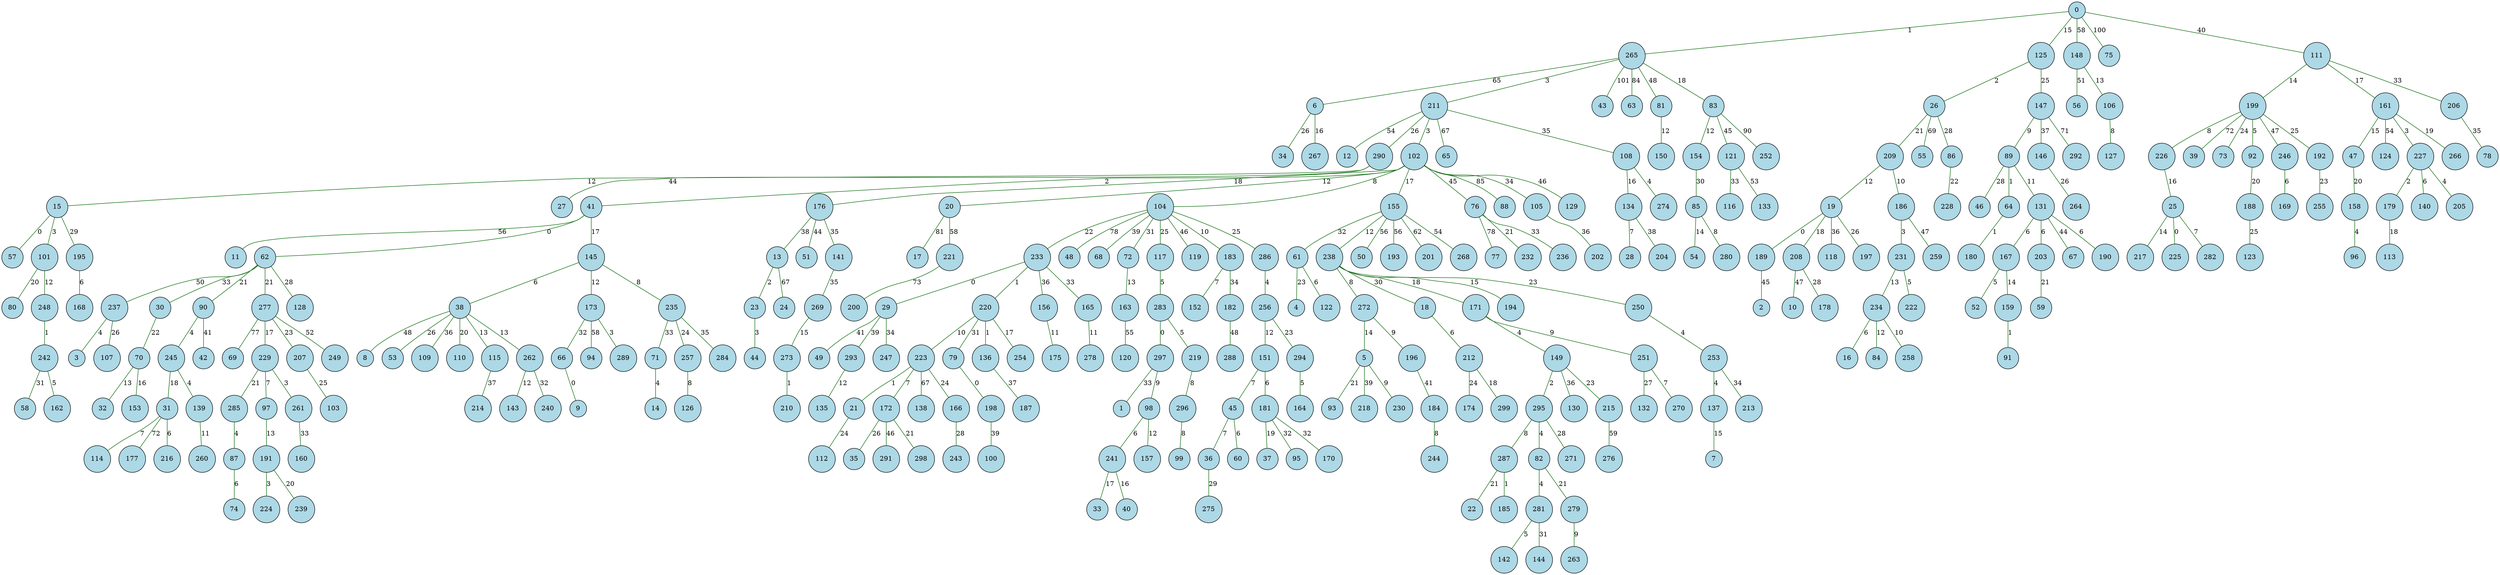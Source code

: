 graph SingleSource {
  node [shape=circle, style=filled, fillcolor=lightblue];
  edge [color=darkgreen];
  297 -- 1 [label="33"];
  189 -- 2 [label="45"];
  237 -- 3 [label="4"];
  61 -- 4 [label="23"];
  272 -- 5 [label="14"];
  265 -- 6 [label="65"];
  137 -- 7 [label="15"];
  38 -- 8 [label="48"];
  66 -- 9 [label="0"];
  208 -- 10 [label="47"];
  41 -- 11 [label="56"];
  211 -- 12 [label="54"];
  176 -- 13 [label="38"];
  71 -- 14 [label="4"];
  290 -- 15 [label="12"];
  234 -- 16 [label="6"];
  20 -- 17 [label="81"];
  238 -- 18 [label="30"];
  209 -- 19 [label="12"];
  102 -- 20 [label="12"];
  223 -- 21 [label="1"];
  287 -- 22 [label="21"];
  13 -- 23 [label="2"];
  13 -- 24 [label="67"];
  226 -- 25 [label="16"];
  125 -- 26 [label="2"];
  290 -- 27 [label="44"];
  134 -- 28 [label="7"];
  233 -- 29 [label="0"];
  62 -- 30 [label="33"];
  245 -- 31 [label="18"];
  70 -- 32 [label="13"];
  241 -- 33 [label="17"];
  6 -- 34 [label="26"];
  172 -- 35 [label="26"];
  45 -- 36 [label="7"];
  181 -- 37 [label="19"];
  145 -- 38 [label="6"];
  199 -- 39 [label="72"];
  241 -- 40 [label="16"];
  102 -- 41 [label="2"];
  90 -- 42 [label="41"];
  265 -- 43 [label="101"];
  23 -- 44 [label="3"];
  151 -- 45 [label="7"];
  89 -- 46 [label="28"];
  161 -- 47 [label="15"];
  104 -- 48 [label="78"];
  29 -- 49 [label="41"];
  155 -- 50 [label="56"];
  176 -- 51 [label="44"];
  167 -- 52 [label="5"];
  38 -- 53 [label="26"];
  85 -- 54 [label="14"];
  26 -- 55 [label="69"];
  148 -- 56 [label="51"];
  15 -- 57 [label="0"];
  242 -- 58 [label="31"];
  203 -- 59 [label="21"];
  45 -- 60 [label="6"];
  155 -- 61 [label="32"];
  41 -- 62 [label="0"];
  265 -- 63 [label="84"];
  89 -- 64 [label="1"];
  211 -- 65 [label="67"];
  173 -- 66 [label="32"];
  131 -- 67 [label="44"];
  104 -- 68 [label="39"];
  277 -- 69 [label="77"];
  30 -- 70 [label="22"];
  235 -- 71 [label="33"];
  104 -- 72 [label="31"];
  199 -- 73 [label="24"];
  87 -- 74 [label="6"];
  0 -- 75 [label="100"];
  102 -- 76 [label="45"];
  76 -- 77 [label="78"];
  206 -- 78 [label="35"];
  220 -- 79 [label="31"];
  101 -- 80 [label="20"];
  265 -- 81 [label="48"];
  295 -- 82 [label="4"];
  265 -- 83 [label="18"];
  234 -- 84 [label="12"];
  154 -- 85 [label="30"];
  26 -- 86 [label="28"];
  285 -- 87 [label="4"];
  102 -- 88 [label="85"];
  147 -- 89 [label="9"];
  62 -- 90 [label="21"];
  159 -- 91 [label="1"];
  199 -- 92 [label="5"];
  5 -- 93 [label="21"];
  173 -- 94 [label="58"];
  181 -- 95 [label="32"];
  158 -- 96 [label="4"];
  229 -- 97 [label="7"];
  297 -- 98 [label="9"];
  296 -- 99 [label="8"];
  198 -- 100 [label="39"];
  15 -- 101 [label="3"];
  211 -- 102 [label="3"];
  207 -- 103 [label="25"];
  102 -- 104 [label="8"];
  102 -- 105 [label="34"];
  148 -- 106 [label="13"];
  237 -- 107 [label="26"];
  211 -- 108 [label="35"];
  38 -- 109 [label="36"];
  38 -- 110 [label="20"];
  0 -- 111 [label="40"];
  21 -- 112 [label="24"];
  179 -- 113 [label="18"];
  31 -- 114 [label="7"];
  38 -- 115 [label="13"];
  121 -- 116 [label="33"];
  104 -- 117 [label="25"];
  19 -- 118 [label="36"];
  104 -- 119 [label="46"];
  163 -- 120 [label="55"];
  83 -- 121 [label="45"];
  61 -- 122 [label="6"];
  188 -- 123 [label="25"];
  161 -- 124 [label="54"];
  0 -- 125 [label="15"];
  257 -- 126 [label="8"];
  106 -- 127 [label="8"];
  62 -- 128 [label="28"];
  102 -- 129 [label="46"];
  149 -- 130 [label="36"];
  89 -- 131 [label="11"];
  251 -- 132 [label="27"];
  121 -- 133 [label="53"];
  108 -- 134 [label="16"];
  293 -- 135 [label="12"];
  220 -- 136 [label="1"];
  253 -- 137 [label="4"];
  223 -- 138 [label="67"];
  245 -- 139 [label="4"];
  227 -- 140 [label="6"];
  176 -- 141 [label="35"];
  281 -- 142 [label="5"];
  262 -- 143 [label="12"];
  281 -- 144 [label="31"];
  41 -- 145 [label="17"];
  147 -- 146 [label="37"];
  125 -- 147 [label="25"];
  0 -- 148 [label="58"];
  171 -- 149 [label="4"];
  81 -- 150 [label="12"];
  256 -- 151 [label="12"];
  183 -- 152 [label="7"];
  70 -- 153 [label="16"];
  83 -- 154 [label="12"];
  102 -- 155 [label="17"];
  233 -- 156 [label="36"];
  98 -- 157 [label="12"];
  47 -- 158 [label="20"];
  167 -- 159 [label="14"];
  261 -- 160 [label="33"];
  111 -- 161 [label="17"];
  242 -- 162 [label="5"];
  72 -- 163 [label="13"];
  294 -- 164 [label="5"];
  233 -- 165 [label="33"];
  223 -- 166 [label="24"];
  131 -- 167 [label="6"];
  195 -- 168 [label="6"];
  246 -- 169 [label="6"];
  181 -- 170 [label="32"];
  238 -- 171 [label="18"];
  223 -- 172 [label="7"];
  145 -- 173 [label="12"];
  212 -- 174 [label="24"];
  156 -- 175 [label="11"];
  102 -- 176 [label="18"];
  31 -- 177 [label="72"];
  208 -- 178 [label="28"];
  227 -- 179 [label="2"];
  64 -- 180 [label="1"];
  151 -- 181 [label="6"];
  183 -- 182 [label="34"];
  104 -- 183 [label="10"];
  196 -- 184 [label="41"];
  287 -- 185 [label="1"];
  209 -- 186 [label="10"];
  136 -- 187 [label="37"];
  92 -- 188 [label="20"];
  19 -- 189 [label="0"];
  131 -- 190 [label="6"];
  97 -- 191 [label="13"];
  199 -- 192 [label="25"];
  155 -- 193 [label="56"];
  238 -- 194 [label="15"];
  15 -- 195 [label="29"];
  272 -- 196 [label="9"];
  19 -- 197 [label="26"];
  79 -- 198 [label="0"];
  111 -- 199 [label="14"];
  221 -- 200 [label="73"];
  155 -- 201 [label="62"];
  105 -- 202 [label="36"];
  131 -- 203 [label="6"];
  134 -- 204 [label="38"];
  227 -- 205 [label="4"];
  111 -- 206 [label="33"];
  277 -- 207 [label="23"];
  19 -- 208 [label="18"];
  26 -- 209 [label="21"];
  273 -- 210 [label="1"];
  265 -- 211 [label="3"];
  18 -- 212 [label="6"];
  253 -- 213 [label="34"];
  115 -- 214 [label="37"];
  149 -- 215 [label="23"];
  31 -- 216 [label="6"];
  25 -- 217 [label="14"];
  5 -- 218 [label="39"];
  283 -- 219 [label="5"];
  233 -- 220 [label="1"];
  20 -- 221 [label="58"];
  231 -- 222 [label="5"];
  220 -- 223 [label="10"];
  191 -- 224 [label="3"];
  25 -- 225 [label="0"];
  199 -- 226 [label="8"];
  161 -- 227 [label="3"];
  86 -- 228 [label="22"];
  277 -- 229 [label="17"];
  5 -- 230 [label="9"];
  186 -- 231 [label="3"];
  76 -- 232 [label="21"];
  104 -- 233 [label="22"];
  231 -- 234 [label="13"];
  145 -- 235 [label="8"];
  76 -- 236 [label="33"];
  62 -- 237 [label="50"];
  155 -- 238 [label="12"];
  191 -- 239 [label="20"];
  262 -- 240 [label="32"];
  98 -- 241 [label="6"];
  248 -- 242 [label="1"];
  166 -- 243 [label="28"];
  184 -- 244 [label="8"];
  90 -- 245 [label="4"];
  199 -- 246 [label="47"];
  29 -- 247 [label="34"];
  101 -- 248 [label="12"];
  277 -- 249 [label="52"];
  238 -- 250 [label="23"];
  171 -- 251 [label="9"];
  83 -- 252 [label="90"];
  250 -- 253 [label="4"];
  220 -- 254 [label="17"];
  192 -- 255 [label="23"];
  286 -- 256 [label="4"];
  235 -- 257 [label="24"];
  234 -- 258 [label="10"];
  186 -- 259 [label="47"];
  139 -- 260 [label="11"];
  229 -- 261 [label="3"];
  38 -- 262 [label="13"];
  279 -- 263 [label="9"];
  146 -- 264 [label="26"];
  0 -- 265 [label="1"];
  161 -- 266 [label="19"];
  6 -- 267 [label="16"];
  155 -- 268 [label="54"];
  141 -- 269 [label="35"];
  251 -- 270 [label="7"];
  295 -- 271 [label="28"];
  238 -- 272 [label="8"];
  269 -- 273 [label="15"];
  108 -- 274 [label="4"];
  36 -- 275 [label="29"];
  215 -- 276 [label="59"];
  62 -- 277 [label="21"];
  165 -- 278 [label="11"];
  82 -- 279 [label="21"];
  85 -- 280 [label="8"];
  82 -- 281 [label="4"];
  25 -- 282 [label="7"];
  117 -- 283 [label="5"];
  235 -- 284 [label="35"];
  229 -- 285 [label="21"];
  104 -- 286 [label="25"];
  295 -- 287 [label="8"];
  182 -- 288 [label="48"];
  173 -- 289 [label="3"];
  211 -- 290 [label="26"];
  172 -- 291 [label="46"];
  147 -- 292 [label="71"];
  29 -- 293 [label="39"];
  256 -- 294 [label="23"];
  149 -- 295 [label="2"];
  219 -- 296 [label="8"];
  283 -- 297 [label="0"];
  172 -- 298 [label="21"];
  212 -- 299 [label="18"];
}
